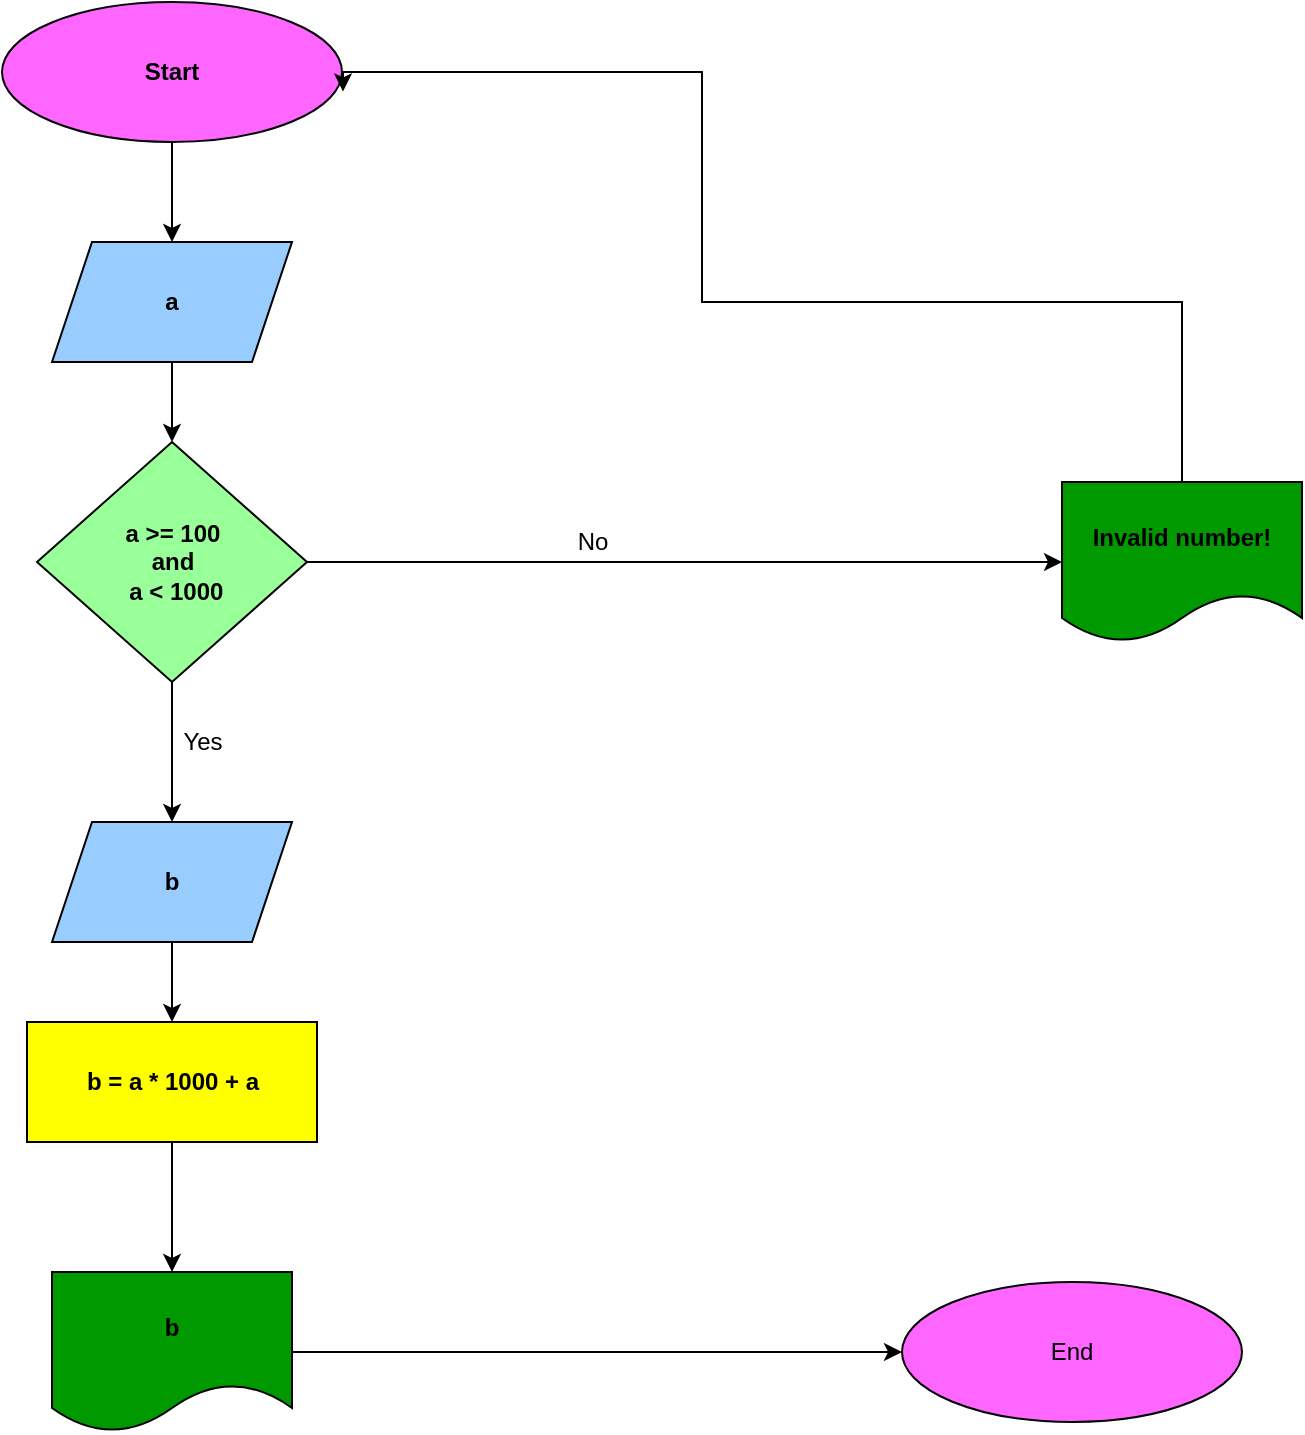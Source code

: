 <mxfile version="16.4.0" type="device"><diagram id="cD27w98Stu7OtFTHGYAS" name="Page-1"><mxGraphModel dx="729" dy="2027" grid="1" gridSize="10" guides="1" tooltips="1" connect="1" arrows="1" fold="1" page="1" pageScale="1" pageWidth="850" pageHeight="1100" math="0" shadow="0"><root><mxCell id="0"/><mxCell id="1" parent="0"/><mxCell id="8gWXtdphQJymfgp1qgad-1" value="" style="edgeStyle=orthogonalEdgeStyle;rounded=0;orthogonalLoop=1;jettySize=auto;html=1;" edge="1" parent="1" source="8gWXtdphQJymfgp1qgad-2" target="8gWXtdphQJymfgp1qgad-5"><mxGeometry relative="1" as="geometry"/></mxCell><mxCell id="8gWXtdphQJymfgp1qgad-2" value="&lt;b&gt;Start&lt;/b&gt;" style="ellipse;whiteSpace=wrap;html=1;fillColor=#FF66FF;" vertex="1" parent="1"><mxGeometry x="30" y="-60" width="170" height="70" as="geometry"/></mxCell><mxCell id="8gWXtdphQJymfgp1qgad-3" value="End" style="ellipse;whiteSpace=wrap;html=1;fillColor=#FF66FF;" vertex="1" parent="1"><mxGeometry x="480" y="580" width="170" height="70" as="geometry"/></mxCell><mxCell id="8gWXtdphQJymfgp1qgad-4" value="" style="edgeStyle=orthogonalEdgeStyle;rounded=0;orthogonalLoop=1;jettySize=auto;html=1;" edge="1" parent="1" source="8gWXtdphQJymfgp1qgad-5" target="8gWXtdphQJymfgp1qgad-8"><mxGeometry relative="1" as="geometry"/></mxCell><mxCell id="8gWXtdphQJymfgp1qgad-5" value="&lt;b&gt;a&lt;/b&gt;" style="shape=parallelogram;perimeter=parallelogramPerimeter;whiteSpace=wrap;html=1;fixedSize=1;fillColor=#99CCFF;" vertex="1" parent="1"><mxGeometry x="55" y="60" width="120" height="60" as="geometry"/></mxCell><mxCell id="8gWXtdphQJymfgp1qgad-6" value="" style="edgeStyle=orthogonalEdgeStyle;rounded=0;orthogonalLoop=1;jettySize=auto;html=1;" edge="1" parent="1" source="8gWXtdphQJymfgp1qgad-8" target="8gWXtdphQJymfgp1qgad-10"><mxGeometry relative="1" as="geometry"/></mxCell><mxCell id="8gWXtdphQJymfgp1qgad-7" value="" style="edgeStyle=orthogonalEdgeStyle;rounded=0;orthogonalLoop=1;jettySize=auto;html=1;" edge="1" parent="1" source="8gWXtdphQJymfgp1qgad-8" target="8gWXtdphQJymfgp1qgad-13"><mxGeometry relative="1" as="geometry"/></mxCell><mxCell id="8gWXtdphQJymfgp1qgad-8" value="&lt;b&gt;a &amp;gt;= 100&lt;br&gt;and&lt;br&gt;&amp;nbsp;a &amp;lt; 1000&lt;/b&gt;" style="rhombus;whiteSpace=wrap;html=1;fillColor=#99FF99;" vertex="1" parent="1"><mxGeometry x="47.5" y="160" width="135" height="120" as="geometry"/></mxCell><mxCell id="8gWXtdphQJymfgp1qgad-9" style="edgeStyle=orthogonalEdgeStyle;rounded=0;orthogonalLoop=1;jettySize=auto;html=1;entryX=1.003;entryY=0.639;entryDx=0;entryDy=0;entryPerimeter=0;" edge="1" parent="1" source="8gWXtdphQJymfgp1qgad-10" target="8gWXtdphQJymfgp1qgad-2"><mxGeometry relative="1" as="geometry"><Array as="points"><mxPoint x="620" y="90"/><mxPoint x="380" y="90"/><mxPoint x="380" y="-25"/><mxPoint x="201" y="-25"/></Array></mxGeometry></mxCell><mxCell id="8gWXtdphQJymfgp1qgad-10" value="&lt;b&gt;Invalid number!&lt;/b&gt;" style="shape=document;whiteSpace=wrap;html=1;boundedLbl=1;fillColor=#009900;" vertex="1" parent="1"><mxGeometry x="560" y="180" width="120" height="80" as="geometry"/></mxCell><mxCell id="8gWXtdphQJymfgp1qgad-11" value="No" style="text;html=1;align=center;verticalAlign=middle;resizable=0;points=[];autosize=1;strokeColor=none;fillColor=none;" vertex="1" parent="1"><mxGeometry x="310" y="200" width="30" height="20" as="geometry"/></mxCell><mxCell id="8gWXtdphQJymfgp1qgad-12" value="" style="edgeStyle=orthogonalEdgeStyle;rounded=0;orthogonalLoop=1;jettySize=auto;html=1;" edge="1" parent="1" source="8gWXtdphQJymfgp1qgad-13" target="8gWXtdphQJymfgp1qgad-15"><mxGeometry relative="1" as="geometry"/></mxCell><mxCell id="8gWXtdphQJymfgp1qgad-13" value="&lt;b&gt;b&lt;/b&gt;" style="shape=parallelogram;perimeter=parallelogramPerimeter;whiteSpace=wrap;html=1;fixedSize=1;fillColor=#99CCFF;" vertex="1" parent="1"><mxGeometry x="55" y="350" width="120" height="60" as="geometry"/></mxCell><mxCell id="8gWXtdphQJymfgp1qgad-14" value="" style="edgeStyle=orthogonalEdgeStyle;rounded=0;orthogonalLoop=1;jettySize=auto;html=1;" edge="1" parent="1" source="8gWXtdphQJymfgp1qgad-15" target="8gWXtdphQJymfgp1qgad-17"><mxGeometry relative="1" as="geometry"/></mxCell><mxCell id="8gWXtdphQJymfgp1qgad-15" value="&lt;b&gt;b = a * 1000 + a&lt;/b&gt;" style="whiteSpace=wrap;html=1;fillColor=#FFFF00;" vertex="1" parent="1"><mxGeometry x="42.5" y="450" width="145" height="60" as="geometry"/></mxCell><mxCell id="8gWXtdphQJymfgp1qgad-16" style="edgeStyle=orthogonalEdgeStyle;rounded=0;orthogonalLoop=1;jettySize=auto;html=1;entryX=0;entryY=0.5;entryDx=0;entryDy=0;" edge="1" parent="1" source="8gWXtdphQJymfgp1qgad-17" target="8gWXtdphQJymfgp1qgad-3"><mxGeometry relative="1" as="geometry"/></mxCell><mxCell id="8gWXtdphQJymfgp1qgad-17" value="&lt;b&gt;b&lt;/b&gt;" style="shape=document;whiteSpace=wrap;html=1;boundedLbl=1;fillColor=#009900;" vertex="1" parent="1"><mxGeometry x="55" y="575" width="120" height="80" as="geometry"/></mxCell><mxCell id="8gWXtdphQJymfgp1qgad-18" value="Yes" style="text;html=1;align=center;verticalAlign=middle;resizable=0;points=[];autosize=1;strokeColor=none;fillColor=none;" vertex="1" parent="1"><mxGeometry x="115" y="300" width="30" height="20" as="geometry"/></mxCell></root></mxGraphModel></diagram></mxfile>
